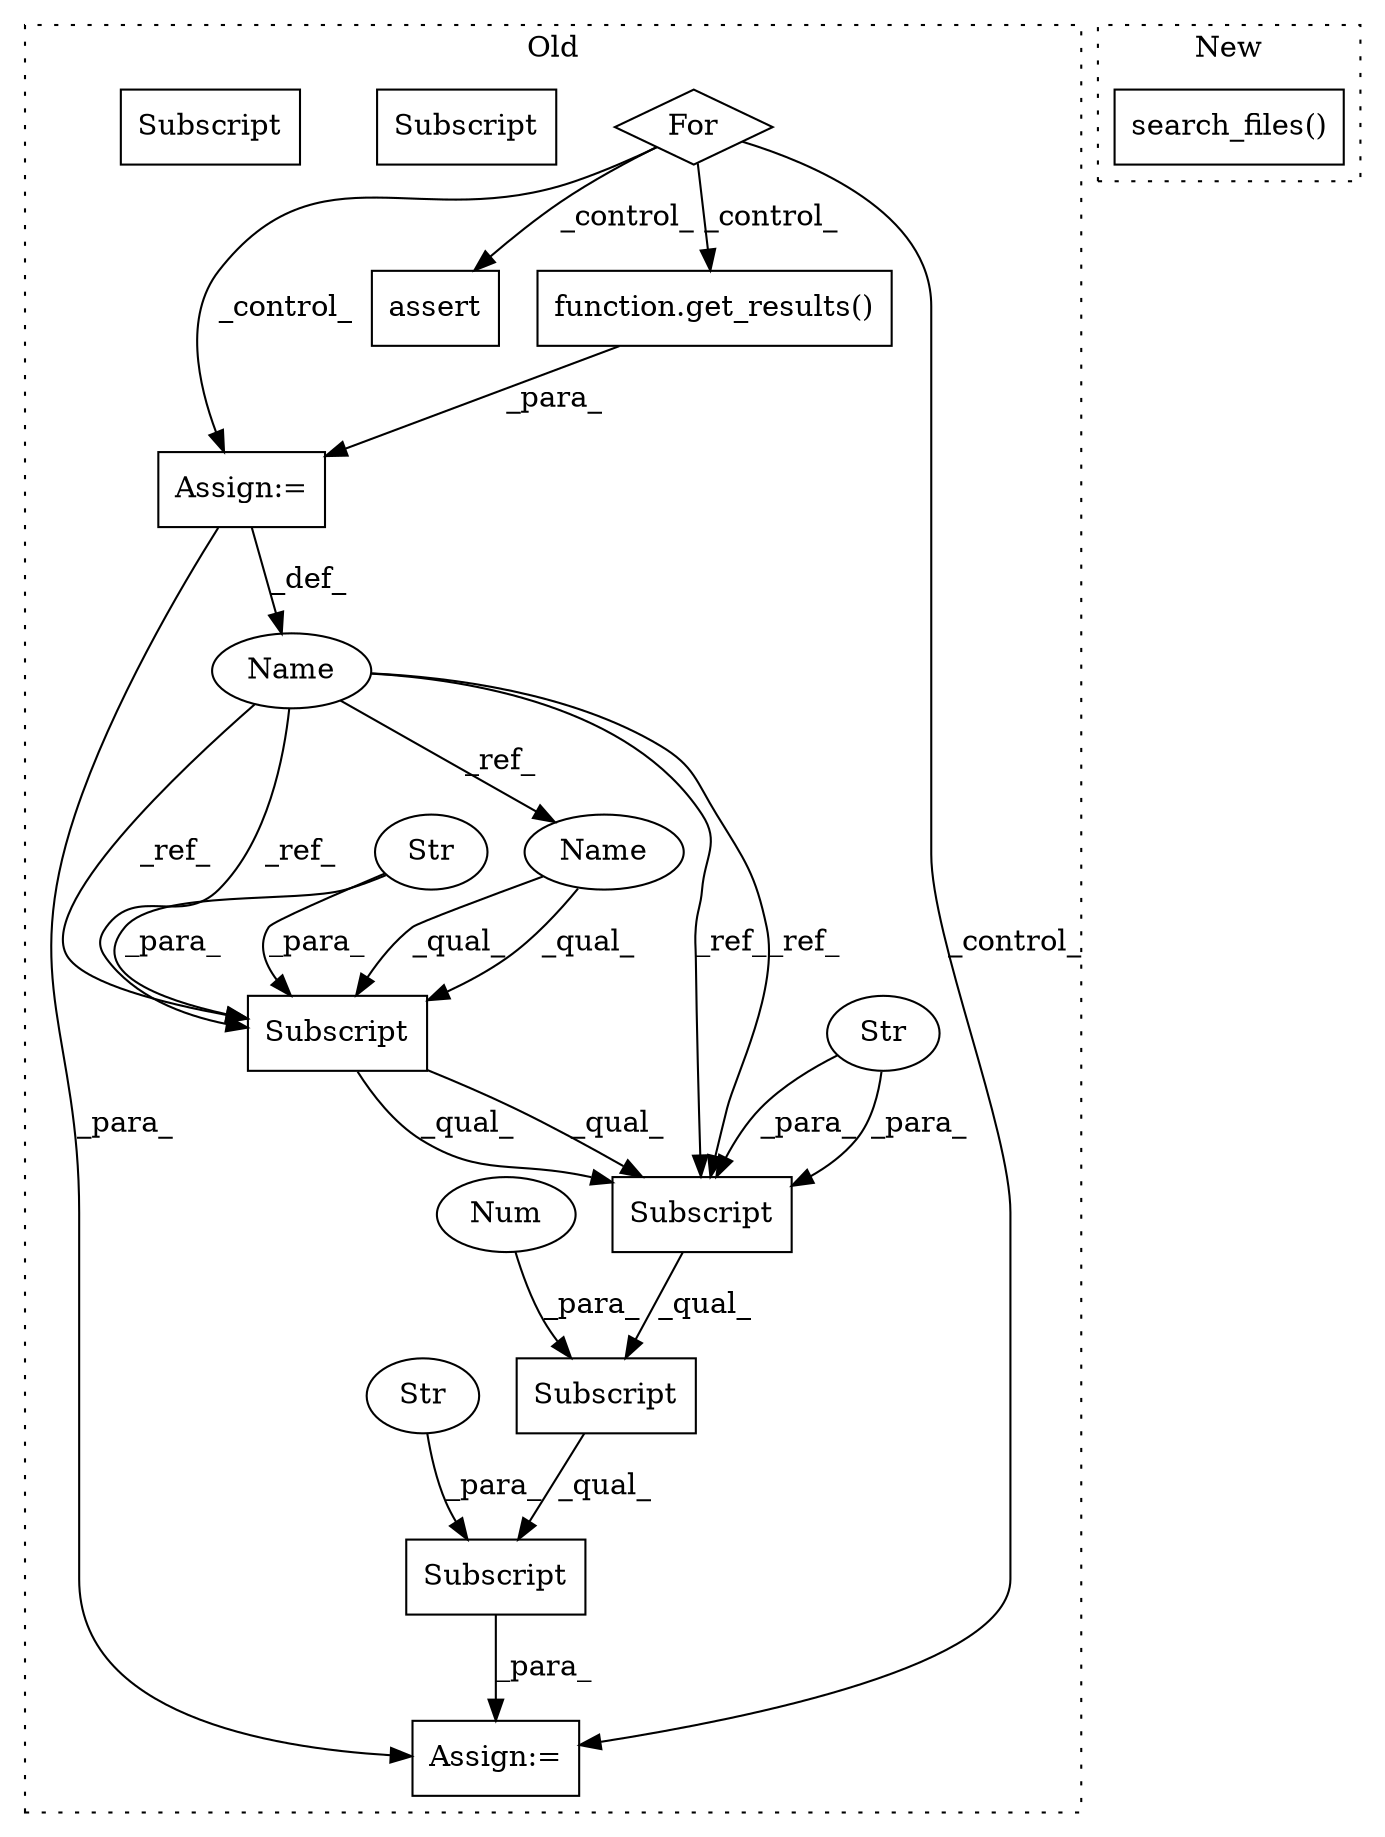digraph G {
subgraph cluster0 {
1 [label="function.get_results()" a="75" s="2045,2069" l="12,1" shape="box"];
3 [label="Subscript" a="63" s="2093,0" l="38,0" shape="box"];
4 [label="Str" a="66" s="2121" l="9" shape="ellipse"];
5 [label="Subscript" a="63" s="2093,0" l="27,0" shape="box"];
6 [label="For" a="107" s="1912,1955" l="4,14" shape="diamond"];
7 [label="Subscript" a="63" s="2093,0" l="24,0" shape="box"];
8 [label="Str" a="66" s="2110" l="6" shape="ellipse"];
9 [label="Subscript" a="63" s="2093,0" l="16,0" shape="box"];
10 [label="Str" a="66" s="2100" l="8" shape="ellipse"];
11 [label="assert" a="65" s="2208" l="7" shape="box"];
12 [label="Name" a="87" s="2036" l="6" shape="ellipse"];
13 [label="Assign:=" a="68" s="2042" l="3" shape="box"];
14 [label="Assign:=" a="68" s="2090" l="3" shape="box"];
15 [label="Num" a="76" s="2118" l="1" shape="ellipse"];
16 [label="Subscript" a="63" s="2093,0" l="24,0" shape="box"];
17 [label="Name" a="87" s="2093" l="6" shape="ellipse"];
18 [label="Subscript" a="63" s="2093,0" l="16,0" shape="box"];
label = "Old";
style="dotted";
}
subgraph cluster1 {
2 [label="search_files()" a="75" s="2145,2172" l="15,19" shape="box"];
label = "New";
style="dotted";
}
1 -> 13 [label="_para_"];
3 -> 14 [label="_para_"];
4 -> 3 [label="_para_"];
5 -> 3 [label="_qual_"];
6 -> 13 [label="_control_"];
6 -> 1 [label="_control_"];
6 -> 14 [label="_control_"];
6 -> 11 [label="_control_"];
8 -> 16 [label="_para_"];
8 -> 16 [label="_para_"];
10 -> 18 [label="_para_"];
10 -> 18 [label="_para_"];
12 -> 18 [label="_ref_"];
12 -> 17 [label="_ref_"];
12 -> 18 [label="_ref_"];
12 -> 16 [label="_ref_"];
12 -> 16 [label="_ref_"];
13 -> 14 [label="_para_"];
13 -> 12 [label="_def_"];
15 -> 5 [label="_para_"];
16 -> 5 [label="_qual_"];
17 -> 18 [label="_qual_"];
17 -> 18 [label="_qual_"];
18 -> 16 [label="_qual_"];
18 -> 16 [label="_qual_"];
}